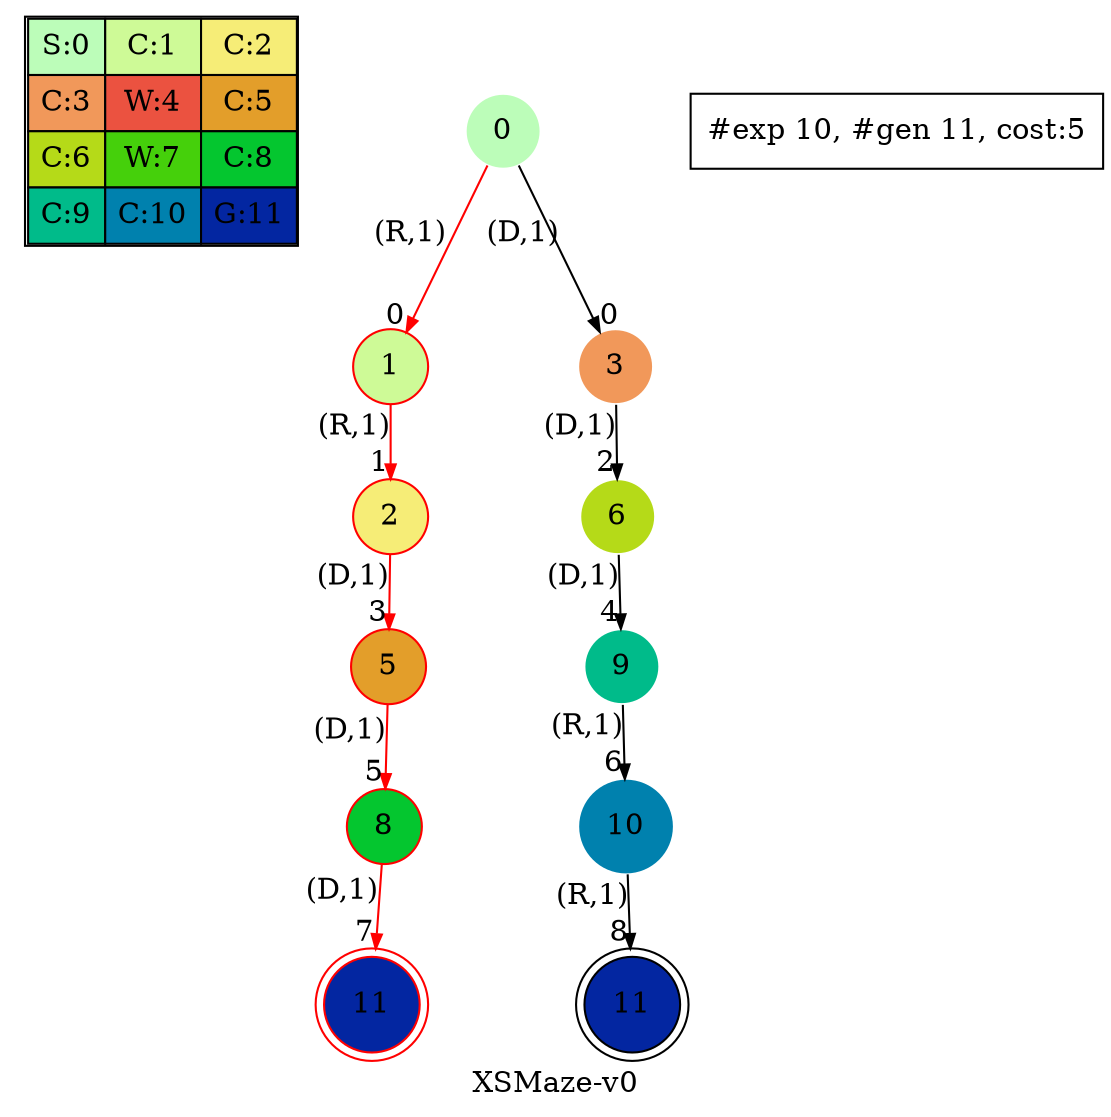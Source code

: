 digraph XSMaze { label="XSMaze-v0"
subgraph MAP {label=Map;map [shape=plaintext label=<<table border="1" cellpadding="5" cellspacing="0" cellborder="1"><tr><td bgcolor="0.32745098 0.267733   0.99083125 1.        ">S:0</td><td bgcolor="0.24117647 0.39545121 0.97940977 1.        ">C:1</td><td bgcolor="0.15490196 0.51591783 0.96349314 1.        ">C:2</td></tr><tr><td bgcolor="0.06862745 0.62692381 0.94315443 1.        ">C:3</td><td bgcolor="0.01764706 0.72643357 0.91848699 1.        ">W:4</td><td bgcolor="0.10392157 0.81262237 0.88960401 1.        ">C:5</td></tr><tr><td bgcolor="0.19803922 0.88960401 0.8534438  1.        ">C:6</td><td bgcolor="0.28431373 0.94315443 0.81619691 1.        ">W:7</td><td bgcolor="0.37058824 0.97940977 0.77520398 1.        ">C:8</td></tr><tr><td bgcolor="0.45686275 0.99770518 0.73065313 1.        ">C:9</td><td bgcolor="0.54313725 0.99770518 0.68274886 1.        ">C:10</td><td bgcolor="0.62941176 0.97940977 0.63171101 1.        ">G:11</td></tr></table>>]} 
nodesep=1 ranksep=0.5 node [shape=circle] edge [arrowsize=0.7] 
"0_0" [label=0 style=filled color=white  fillcolor="0.32745098 0.267733   0.99083125 1.        "]; 
"0_0.1-1" [label=1 style=filled color=white  fillcolor="0.24117647 0.39545121 0.97940977 1.        "color=red ];   "0_0" -> "0_0.1-1" [xlabel="(R,1)" headlabel=0color=red ];  
"0_0.3-3" [label=3 style=filled color=white  fillcolor="0.06862745 0.62692381 0.94315443 1.        "];  "0_0" -> "0_0.3-3" [xlabel="(D,1)" headlabel=0]; 
"0_0.1.2-1" [label=2 style=filled color=white  fillcolor="0.15490196 0.51591783 0.96349314 1.        "color=red ];   "0_0.1-1" -> "0_0.1.2-1" [xlabel="(R,1)" headlabel=1color=red ];  
"0_0.3.6-3" [label=6 style=filled color=white  fillcolor="0.19803922 0.88960401 0.8534438  1.        "];  "0_0.3-3" -> "0_0.3.6-3" [xlabel="(D,1)" headlabel=2]; 
"0_0.1.2.5-3" [label=5 style=filled color=white  fillcolor="0.10392157 0.81262237 0.88960401 1.        "color=red ];   "0_0.1.2-1" -> "0_0.1.2.5-3" [xlabel="(D,1)" headlabel=3color=red ];  
"0_0.3.6.9-3" [label=9 style=filled color=white  fillcolor="0.45686275 0.99770518 0.73065313 1.        "];  "0_0.3.6-3" -> "0_0.3.6.9-3" [xlabel="(D,1)" headlabel=4]; 
"0_0.1.2.5.8-3" [label=8 style=filled color=white  fillcolor="0.37058824 0.97940977 0.77520398 1.        "color=red ];   "0_0.1.2.5-3" -> "0_0.1.2.5.8-3" [xlabel="(D,1)" headlabel=5color=red ];  
"0_0.3.6.9.10-1" [label=10 style=filled color=white  fillcolor="0.54313725 0.99770518 0.68274886 1.        "];  "0_0.3.6.9-3" -> "0_0.3.6.9.10-1" [xlabel="(R,1)" headlabel=6]; 
"0_0.1.2.5.8.11-3" [label=11 style=filled color=red peripheries=2 fillcolor="0.62941176 0.97940977 0.63171101 1.        "color=red ];   "0_0.1.2.5.8-3" -> "0_0.1.2.5.8.11-3" [xlabel="(D,1)" headlabel=7color=red ];  
"0_0.3.6.9.10.11-1" [label=11 style=filled color=black peripheries=2 fillcolor="0.62941176 0.97940977 0.63171101 1.        "];  "0_0.3.6.9.10-1" -> "0_0.3.6.9.10.11-1" [xlabel="(R,1)" headlabel=8]; 
 "#exp 10, #gen 11, cost:5" [ shape=box ];
}
